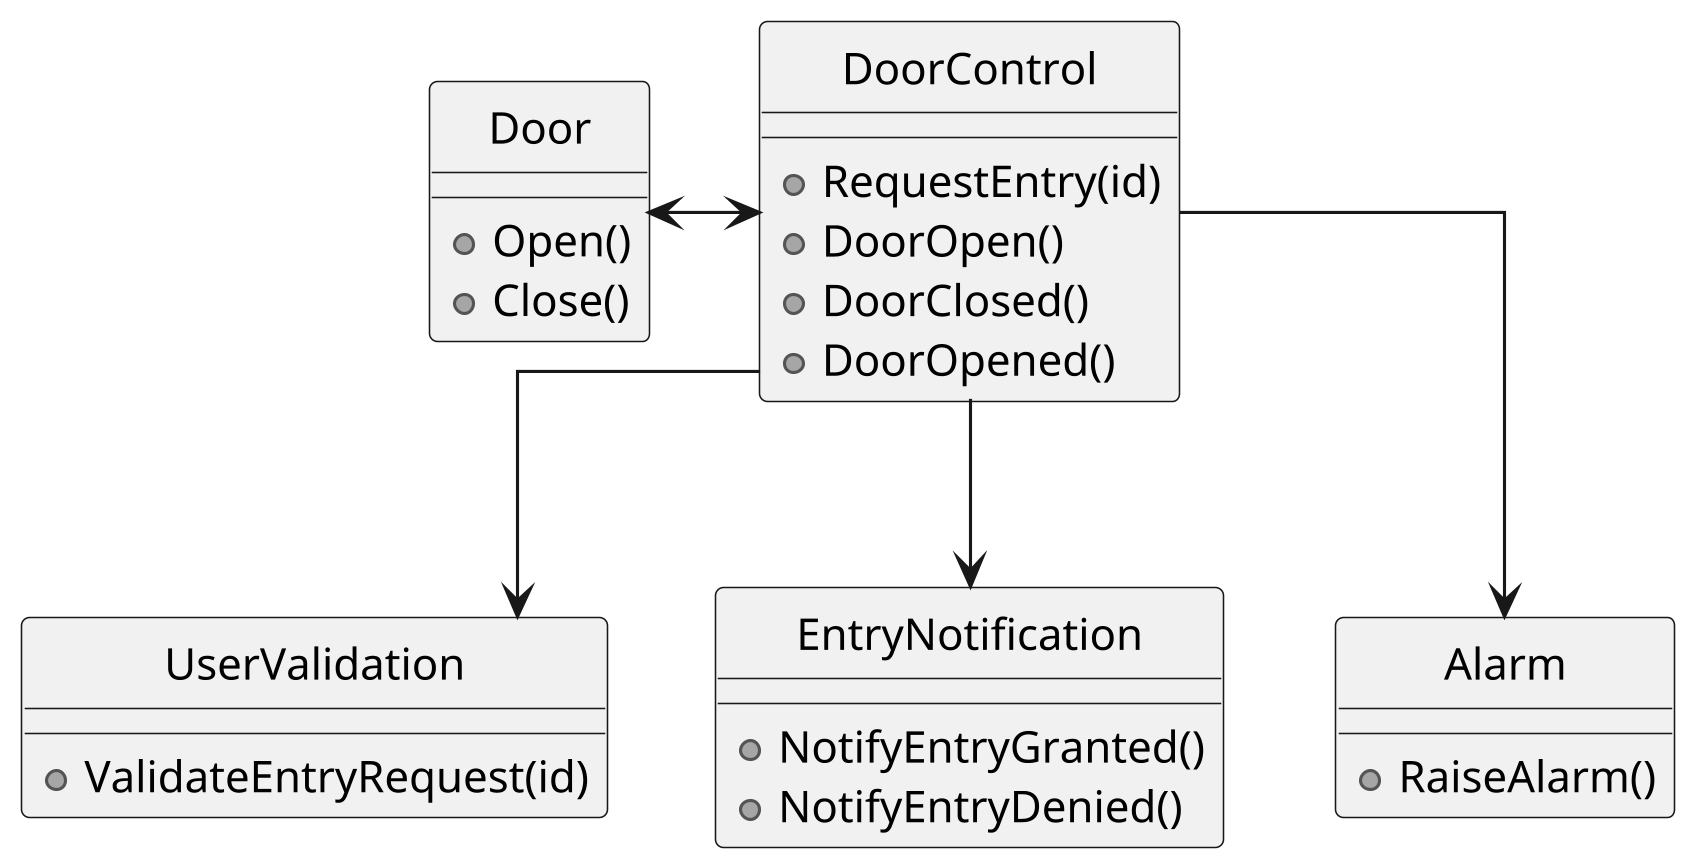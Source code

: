 @startuml
skinparam dpi 300
skinparam monochrome true
skinparam linetype ortho
hide circle
/'hide <<Boundary>> circle
hide <<Controller>> circle    
hide <<Domain>> circle'/

/' i sekvensdiagrammer, brug defines til at skrive
 lange navne '/


class DoorControl
{
    + RequestEntry(id)
    + DoorOpen()
    + DoorClosed()
    + DoorOpened()
}

class Door
{
    + Open()
    + Close()
}

class UserValidation
{
    + ValidateEntryRequest(id)
}

class EntryNotification
{
    + NotifyEntryGranted()
    + NotifyEntryDenied()
}

class Alarm
{
    + RaiseAlarm()
}

DoorControl --> UserValidation
DoorControl --> EntryNotification
DoorControl <-left-> Door
DoorControl --> Alarm

/'
 *-- 
 *-- 
'/
@enduml
